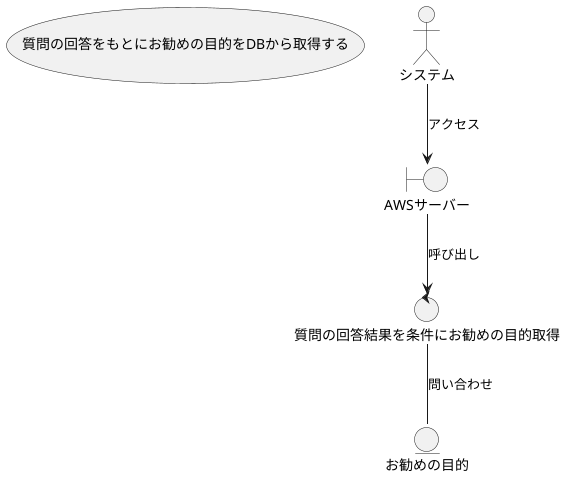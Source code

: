 @startuml

usecase 質問の回答をもとにお勧めの目的をDBから取得する

actor システム

control 質問の回答結果を条件にお勧めの目的取得

boundary AWSサーバー

entity お勧めの目的

システム --> AWSサーバー : アクセス
AWSサーバー --> 質問の回答結果を条件にお勧めの目的取得 : 呼び出し
質問の回答結果を条件にお勧めの目的取得 -- お勧めの目的 : 問い合わせ

@enduml